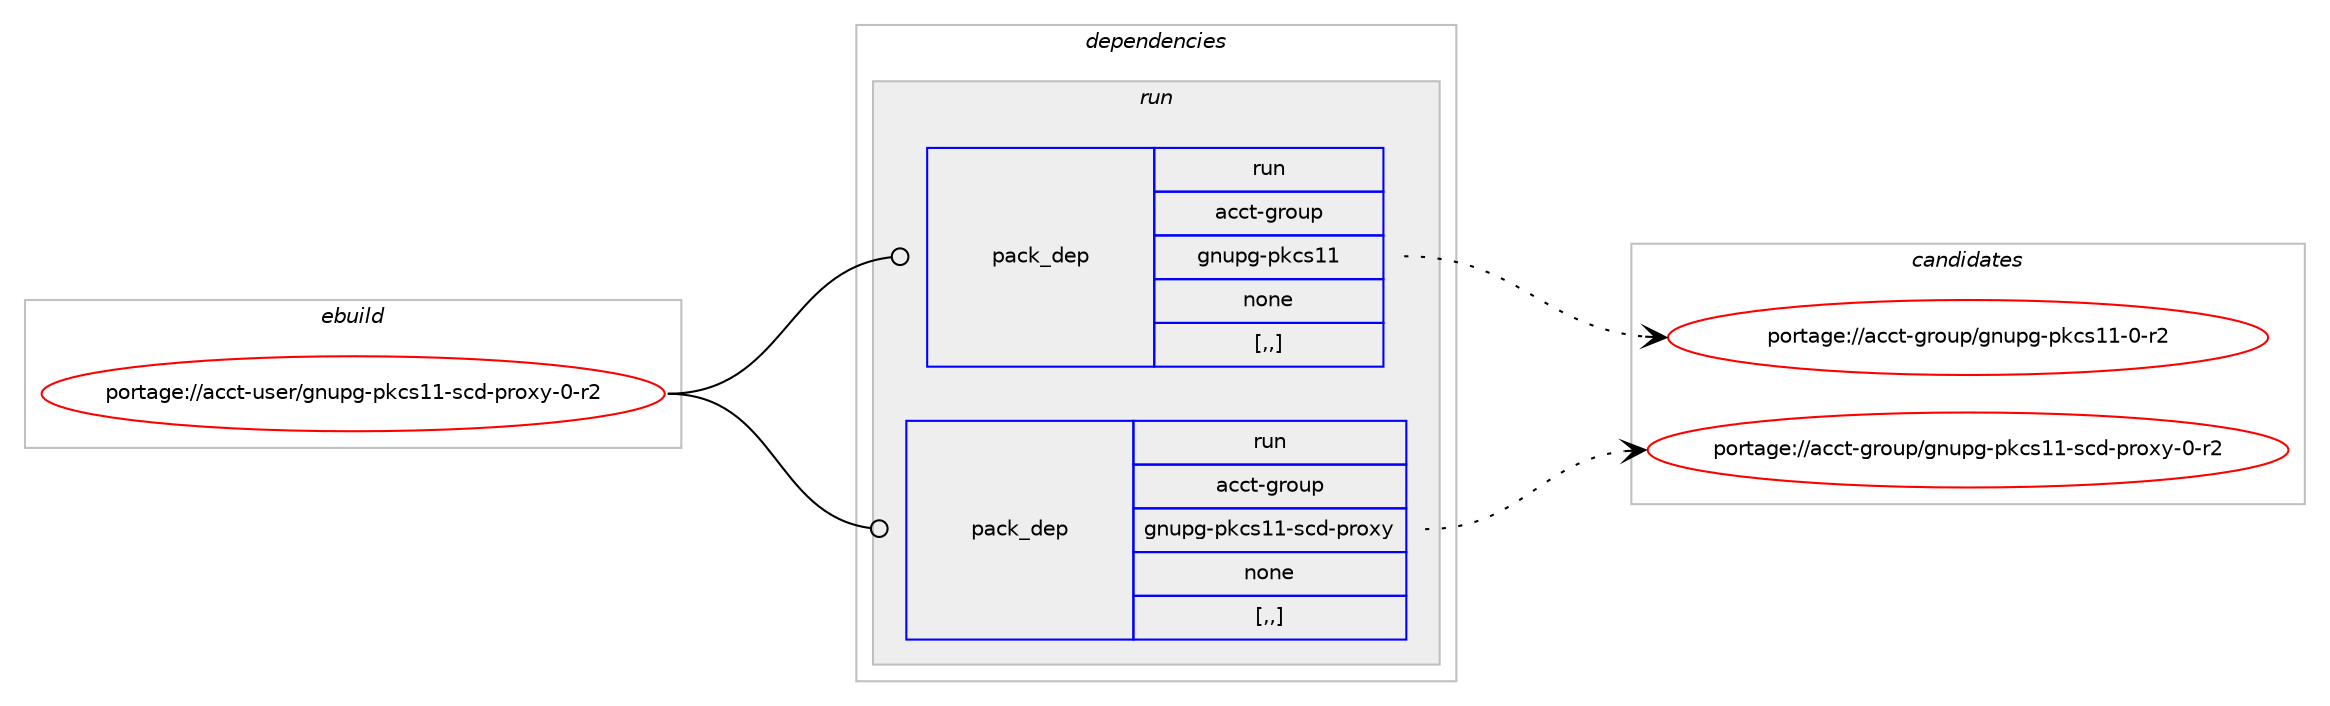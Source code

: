 digraph prolog {

# *************
# Graph options
# *************

newrank=true;
concentrate=true;
compound=true;
graph [rankdir=LR,fontname=Helvetica,fontsize=10,ranksep=1.5];#, ranksep=2.5, nodesep=0.2];
edge  [arrowhead=vee];
node  [fontname=Helvetica,fontsize=10];

# **********
# The ebuild
# **********

subgraph cluster_leftcol {
color=gray;
rank=same;
label=<<i>ebuild</i>>;
id [label="portage://acct-user/gnupg-pkcs11-scd-proxy-0-r2", color=red, width=4, href="../acct-user/gnupg-pkcs11-scd-proxy-0-r2.svg"];
}

# ****************
# The dependencies
# ****************

subgraph cluster_midcol {
color=gray;
label=<<i>dependencies</i>>;
subgraph cluster_compile {
fillcolor="#eeeeee";
style=filled;
label=<<i>compile</i>>;
}
subgraph cluster_compileandrun {
fillcolor="#eeeeee";
style=filled;
label=<<i>compile and run</i>>;
}
subgraph cluster_run {
fillcolor="#eeeeee";
style=filled;
label=<<i>run</i>>;
subgraph pack150 {
dependency151 [label=<<TABLE BORDER="0" CELLBORDER="1" CELLSPACING="0" CELLPADDING="4" WIDTH="220"><TR><TD ROWSPAN="6" CELLPADDING="30">pack_dep</TD></TR><TR><TD WIDTH="110">run</TD></TR><TR><TD>acct-group</TD></TR><TR><TD>gnupg-pkcs11</TD></TR><TR><TD>none</TD></TR><TR><TD>[,,]</TD></TR></TABLE>>, shape=none, color=blue];
}
id:e -> dependency151:w [weight=20,style="solid",arrowhead="odot"];
subgraph pack151 {
dependency152 [label=<<TABLE BORDER="0" CELLBORDER="1" CELLSPACING="0" CELLPADDING="4" WIDTH="220"><TR><TD ROWSPAN="6" CELLPADDING="30">pack_dep</TD></TR><TR><TD WIDTH="110">run</TD></TR><TR><TD>acct-group</TD></TR><TR><TD>gnupg-pkcs11-scd-proxy</TD></TR><TR><TD>none</TD></TR><TR><TD>[,,]</TD></TR></TABLE>>, shape=none, color=blue];
}
id:e -> dependency152:w [weight=20,style="solid",arrowhead="odot"];
}
}

# **************
# The candidates
# **************

subgraph cluster_choices {
rank=same;
color=gray;
label=<<i>candidates</i>>;

subgraph choice150 {
color=black;
nodesep=1;
choice97999911645103114111117112471031101171121034511210799115494945484511450 [label="portage://acct-group/gnupg-pkcs11-0-r2", color=red, width=4,href="../acct-group/gnupg-pkcs11-0-r2.svg"];
dependency151:e -> choice97999911645103114111117112471031101171121034511210799115494945484511450:w [style=dotted,weight="100"];
}
subgraph choice151 {
color=black;
nodesep=1;
choice97999911645103114111117112471031101171121034511210799115494945115991004511211411112012145484511450 [label="portage://acct-group/gnupg-pkcs11-scd-proxy-0-r2", color=red, width=4,href="../acct-group/gnupg-pkcs11-scd-proxy-0-r2.svg"];
dependency152:e -> choice97999911645103114111117112471031101171121034511210799115494945115991004511211411112012145484511450:w [style=dotted,weight="100"];
}
}

}
